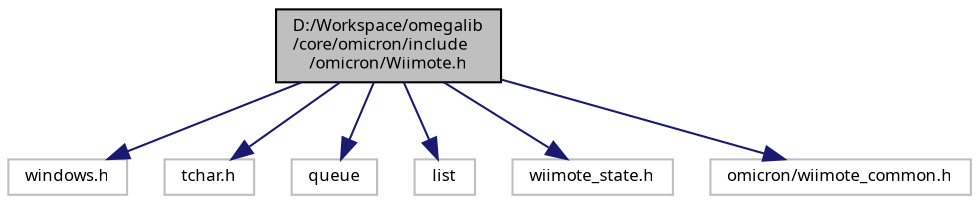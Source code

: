 digraph "D:/Workspace/omegalib/core/omicron/include/omicron/Wiimote.h"
{
  bgcolor="transparent";
  edge [fontname="FreeSans.ttf",fontsize="8",labelfontname="FreeSans.ttf",labelfontsize="8"];
  node [fontname="FreeSans.ttf",fontsize="8",shape=record];
  Node1 [label="D:/Workspace/omegalib\l/core/omicron/include\l/omicron/Wiimote.h",height=0.2,width=0.4,color="black", fillcolor="grey75", style="filled" fontcolor="black"];
  Node1 -> Node2 [color="midnightblue",fontsize="8",style="solid",fontname="FreeSans.ttf"];
  Node2 [label="windows.h",height=0.2,width=0.4,color="grey75"];
  Node1 -> Node3 [color="midnightblue",fontsize="8",style="solid",fontname="FreeSans.ttf"];
  Node3 [label="tchar.h",height=0.2,width=0.4,color="grey75"];
  Node1 -> Node4 [color="midnightblue",fontsize="8",style="solid",fontname="FreeSans.ttf"];
  Node4 [label="queue",height=0.2,width=0.4,color="grey75"];
  Node1 -> Node5 [color="midnightblue",fontsize="8",style="solid",fontname="FreeSans.ttf"];
  Node5 [label="list",height=0.2,width=0.4,color="grey75"];
  Node1 -> Node6 [color="midnightblue",fontsize="8",style="solid",fontname="FreeSans.ttf"];
  Node6 [label="wiimote_state.h",height=0.2,width=0.4,color="grey75"];
  Node1 -> Node7 [color="midnightblue",fontsize="8",style="solid",fontname="FreeSans.ttf"];
  Node7 [label="omicron/wiimote_common.h",height=0.2,width=0.4,color="grey75"];
}
